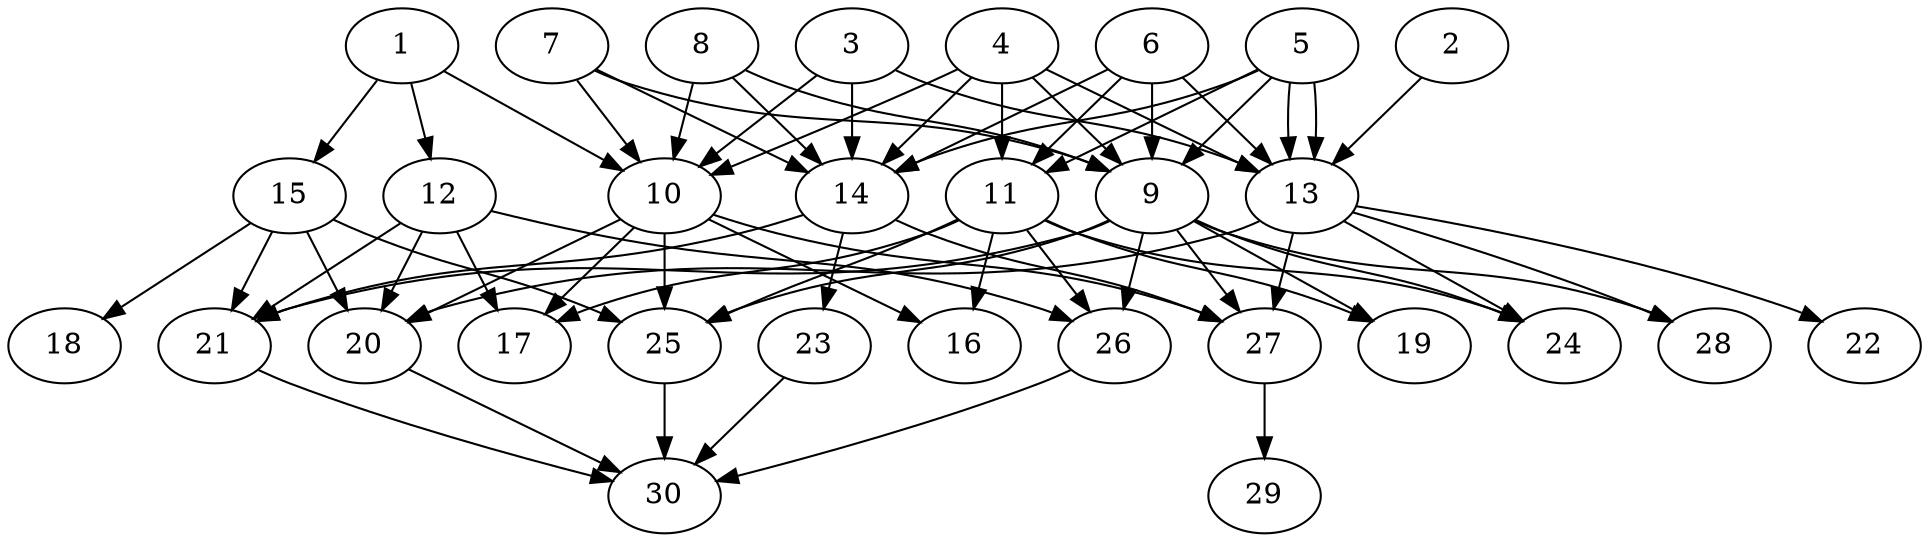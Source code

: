 // DAG automatically generated by daggen at Tue Aug  6 16:27:24 2019
// ./daggen --dot -n 30 --ccr 0.3 --fat 0.7 --regular 0.5 --density 0.8 --mindata 5242880 --maxdata 52428800 
digraph G {
  1 [size="78114133", alpha="0.03", expect_size="23434240"] 
  1 -> 10 [size ="23434240"]
  1 -> 12 [size ="23434240"]
  1 -> 15 [size ="23434240"]
  2 [size="168130560", alpha="0.19", expect_size="50439168"] 
  2 -> 13 [size ="50439168"]
  3 [size="149350400", alpha="0.01", expect_size="44805120"] 
  3 -> 10 [size ="44805120"]
  3 -> 13 [size ="44805120"]
  3 -> 14 [size ="44805120"]
  4 [size="24794453", alpha="0.14", expect_size="7438336"] 
  4 -> 9 [size ="7438336"]
  4 -> 10 [size ="7438336"]
  4 -> 11 [size ="7438336"]
  4 -> 13 [size ="7438336"]
  4 -> 14 [size ="7438336"]
  5 [size="153439573", alpha="0.02", expect_size="46031872"] 
  5 -> 9 [size ="46031872"]
  5 -> 11 [size ="46031872"]
  5 -> 13 [size ="46031872"]
  5 -> 13 [size ="46031872"]
  5 -> 14 [size ="46031872"]
  6 [size="107369813", alpha="0.10", expect_size="32210944"] 
  6 -> 9 [size ="32210944"]
  6 -> 11 [size ="32210944"]
  6 -> 13 [size ="32210944"]
  6 -> 14 [size ="32210944"]
  7 [size="47182507", alpha="0.08", expect_size="14154752"] 
  7 -> 9 [size ="14154752"]
  7 -> 10 [size ="14154752"]
  7 -> 14 [size ="14154752"]
  8 [size="173424640", alpha="0.19", expect_size="52027392"] 
  8 -> 9 [size ="52027392"]
  8 -> 10 [size ="52027392"]
  8 -> 14 [size ="52027392"]
  9 [size="68969813", alpha="0.17", expect_size="20690944"] 
  9 -> 19 [size ="20690944"]
  9 -> 21 [size ="20690944"]
  9 -> 24 [size ="20690944"]
  9 -> 25 [size ="20690944"]
  9 -> 26 [size ="20690944"]
  9 -> 27 [size ="20690944"]
  9 -> 28 [size ="20690944"]
  10 [size="122869760", alpha="0.13", expect_size="36860928"] 
  10 -> 16 [size ="36860928"]
  10 -> 17 [size ="36860928"]
  10 -> 20 [size ="36860928"]
  10 -> 25 [size ="36860928"]
  10 -> 27 [size ="36860928"]
  11 [size="62341120", alpha="0.13", expect_size="18702336"] 
  11 -> 16 [size ="18702336"]
  11 -> 17 [size ="18702336"]
  11 -> 19 [size ="18702336"]
  11 -> 24 [size ="18702336"]
  11 -> 25 [size ="18702336"]
  11 -> 26 [size ="18702336"]
  12 [size="87087787", alpha="0.13", expect_size="26126336"] 
  12 -> 17 [size ="26126336"]
  12 -> 20 [size ="26126336"]
  12 -> 21 [size ="26126336"]
  12 -> 26 [size ="26126336"]
  13 [size="75315200", alpha="0.19", expect_size="22594560"] 
  13 -> 20 [size ="22594560"]
  13 -> 22 [size ="22594560"]
  13 -> 24 [size ="22594560"]
  13 -> 27 [size ="22594560"]
  13 -> 28 [size ="22594560"]
  14 [size="80063147", alpha="0.10", expect_size="24018944"] 
  14 -> 21 [size ="24018944"]
  14 -> 23 [size ="24018944"]
  14 -> 27 [size ="24018944"]
  15 [size="30392320", alpha="0.09", expect_size="9117696"] 
  15 -> 18 [size ="9117696"]
  15 -> 20 [size ="9117696"]
  15 -> 21 [size ="9117696"]
  15 -> 25 [size ="9117696"]
  16 [size="46052693", alpha="0.04", expect_size="13815808"] 
  17 [size="122842453", alpha="0.16", expect_size="36852736"] 
  18 [size="25088000", alpha="0.13", expect_size="7526400"] 
  19 [size="19773440", alpha="0.10", expect_size="5932032"] 
  20 [size="151647573", alpha="0.11", expect_size="45494272"] 
  20 -> 30 [size ="45494272"]
  21 [size="96075093", alpha="0.20", expect_size="28822528"] 
  21 -> 30 [size ="28822528"]
  22 [size="43390293", alpha="0.08", expect_size="13017088"] 
  23 [size="145530880", alpha="0.13", expect_size="43659264"] 
  23 -> 30 [size ="43659264"]
  24 [size="135700480", alpha="0.18", expect_size="40710144"] 
  25 [size="58064213", alpha="0.01", expect_size="17419264"] 
  25 -> 30 [size ="17419264"]
  26 [size="125446827", alpha="0.16", expect_size="37634048"] 
  26 -> 30 [size ="37634048"]
  27 [size="155982507", alpha="0.14", expect_size="46794752"] 
  27 -> 29 [size ="46794752"]
  28 [size="128344747", alpha="0.12", expect_size="38503424"] 
  29 [size="75902293", alpha="0.17", expect_size="22770688"] 
  30 [size="154122240", alpha="0.15", expect_size="46236672"] 
}
